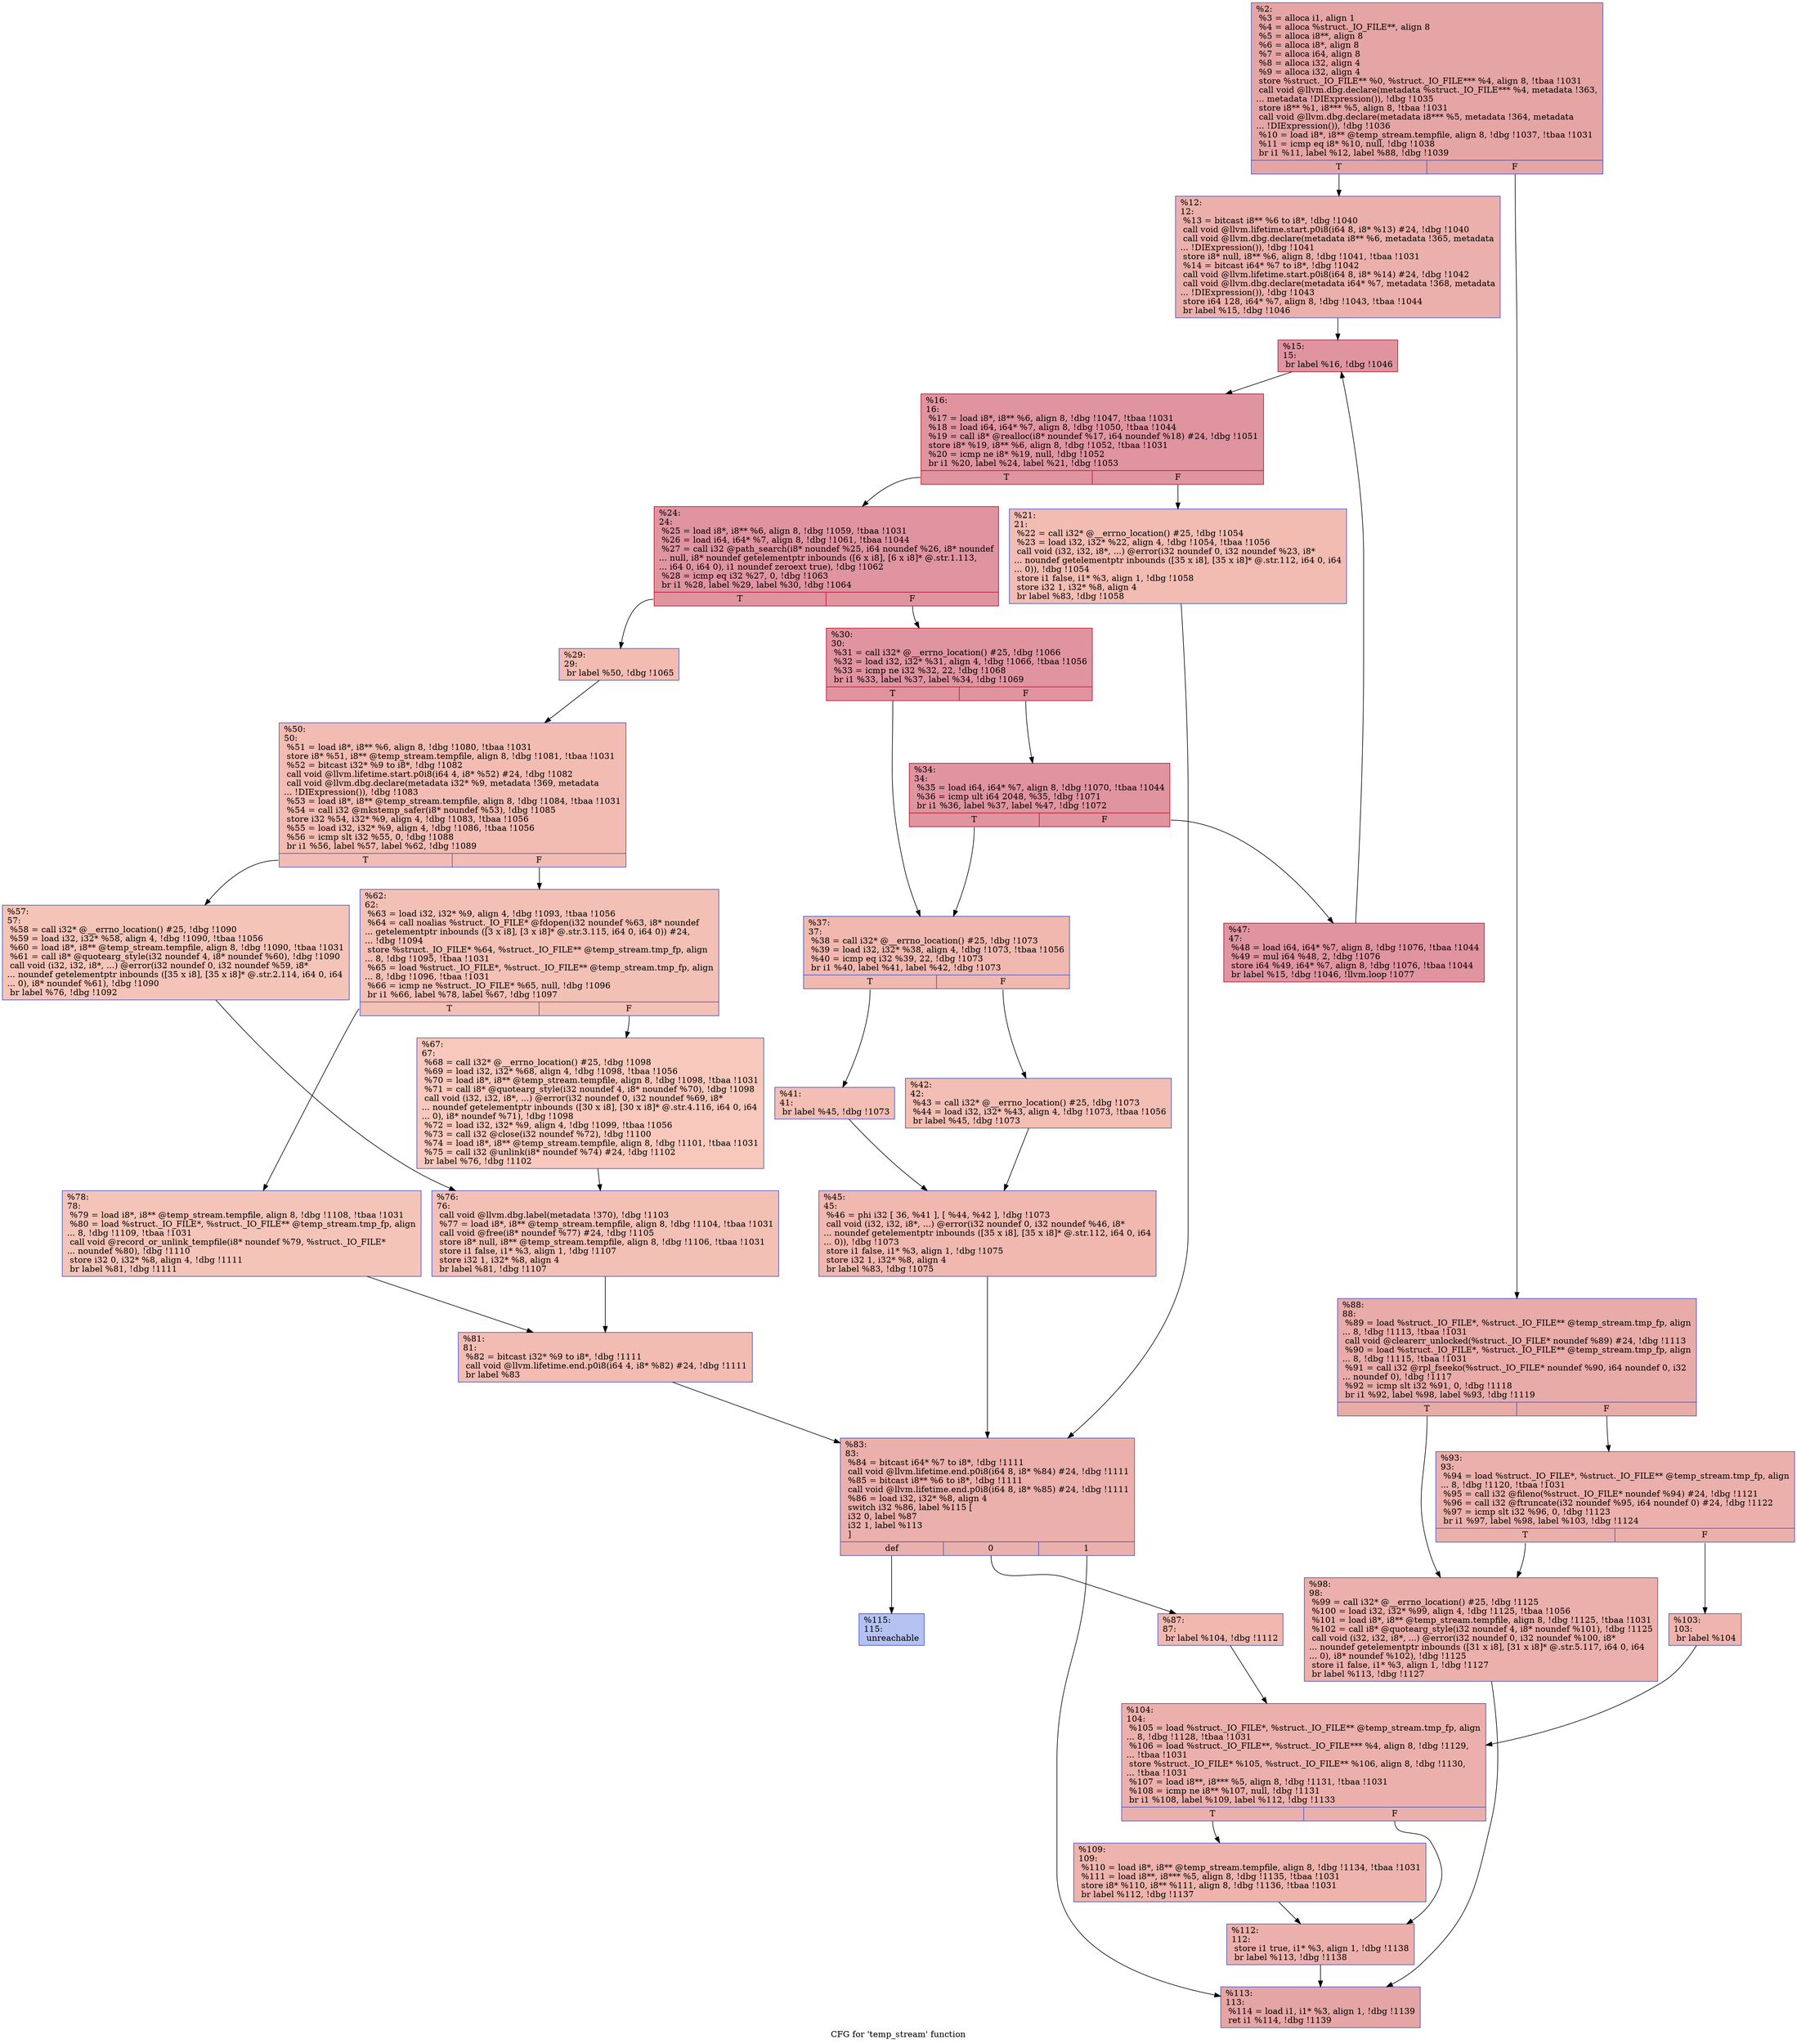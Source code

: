 digraph "CFG for 'temp_stream' function" {
	label="CFG for 'temp_stream' function";

	Node0xc32e80 [shape=record,color="#3d50c3ff", style=filled, fillcolor="#c5333470",label="{%2:\l  %3 = alloca i1, align 1\l  %4 = alloca %struct._IO_FILE**, align 8\l  %5 = alloca i8**, align 8\l  %6 = alloca i8*, align 8\l  %7 = alloca i64, align 8\l  %8 = alloca i32, align 4\l  %9 = alloca i32, align 4\l  store %struct._IO_FILE** %0, %struct._IO_FILE*** %4, align 8, !tbaa !1031\l  call void @llvm.dbg.declare(metadata %struct._IO_FILE*** %4, metadata !363,\l... metadata !DIExpression()), !dbg !1035\l  store i8** %1, i8*** %5, align 8, !tbaa !1031\l  call void @llvm.dbg.declare(metadata i8*** %5, metadata !364, metadata\l... !DIExpression()), !dbg !1036\l  %10 = load i8*, i8** @temp_stream.tempfile, align 8, !dbg !1037, !tbaa !1031\l  %11 = icmp eq i8* %10, null, !dbg !1038\l  br i1 %11, label %12, label %88, !dbg !1039\l|{<s0>T|<s1>F}}"];
	Node0xc32e80:s0 -> Node0xc32fe0;
	Node0xc32e80:s1 -> Node0xc336c0;
	Node0xc32fe0 [shape=record,color="#3d50c3ff", style=filled, fillcolor="#d24b4070",label="{%12:\l12:                                               \l  %13 = bitcast i8** %6 to i8*, !dbg !1040\l  call void @llvm.lifetime.start.p0i8(i64 8, i8* %13) #24, !dbg !1040\l  call void @llvm.dbg.declare(metadata i8** %6, metadata !365, metadata\l... !DIExpression()), !dbg !1041\l  store i8* null, i8** %6, align 8, !dbg !1041, !tbaa !1031\l  %14 = bitcast i64* %7 to i8*, !dbg !1042\l  call void @llvm.lifetime.start.p0i8(i64 8, i8* %14) #24, !dbg !1042\l  call void @llvm.dbg.declare(metadata i64* %7, metadata !368, metadata\l... !DIExpression()), !dbg !1043\l  store i64 128, i64* %7, align 8, !dbg !1043, !tbaa !1044\l  br label %15, !dbg !1046\l}"];
	Node0xc32fe0 -> Node0xc33030;
	Node0xc33030 [shape=record,color="#b70d28ff", style=filled, fillcolor="#b70d2870",label="{%15:\l15:                                               \l  br label %16, !dbg !1046\l}"];
	Node0xc33030 -> Node0xc33080;
	Node0xc33080 [shape=record,color="#b70d28ff", style=filled, fillcolor="#b70d2870",label="{%16:\l16:                                               \l  %17 = load i8*, i8** %6, align 8, !dbg !1047, !tbaa !1031\l  %18 = load i64, i64* %7, align 8, !dbg !1050, !tbaa !1044\l  %19 = call i8* @realloc(i8* noundef %17, i64 noundef %18) #24, !dbg !1051\l  store i8* %19, i8** %6, align 8, !dbg !1052, !tbaa !1031\l  %20 = icmp ne i8* %19, null, !dbg !1052\l  br i1 %20, label %24, label %21, !dbg !1053\l|{<s0>T|<s1>F}}"];
	Node0xc33080:s0 -> Node0xc33120;
	Node0xc33080:s1 -> Node0xc330d0;
	Node0xc330d0 [shape=record,color="#3d50c3ff", style=filled, fillcolor="#e1675170",label="{%21:\l21:                                               \l  %22 = call i32* @__errno_location() #25, !dbg !1054\l  %23 = load i32, i32* %22, align 4, !dbg !1054, !tbaa !1056\l  call void (i32, i32, i8*, ...) @error(i32 noundef 0, i32 noundef %23, i8*\l... noundef getelementptr inbounds ([35 x i8], [35 x i8]* @.str.112, i64 0, i64\l... 0)), !dbg !1054\l  store i1 false, i1* %3, align 1, !dbg !1058\l  store i32 1, i32* %8, align 4\l  br label %83, !dbg !1058\l}"];
	Node0xc330d0 -> Node0xc33620;
	Node0xc33120 [shape=record,color="#b70d28ff", style=filled, fillcolor="#b70d2870",label="{%24:\l24:                                               \l  %25 = load i8*, i8** %6, align 8, !dbg !1059, !tbaa !1031\l  %26 = load i64, i64* %7, align 8, !dbg !1061, !tbaa !1044\l  %27 = call i32 @path_search(i8* noundef %25, i64 noundef %26, i8* noundef\l... null, i8* noundef getelementptr inbounds ([6 x i8], [6 x i8]* @.str.1.113,\l... i64 0, i64 0), i1 noundef zeroext true), !dbg !1062\l  %28 = icmp eq i32 %27, 0, !dbg !1063\l  br i1 %28, label %29, label %30, !dbg !1064\l|{<s0>T|<s1>F}}"];
	Node0xc33120:s0 -> Node0xc33170;
	Node0xc33120:s1 -> Node0xc331c0;
	Node0xc33170 [shape=record,color="#3d50c3ff", style=filled, fillcolor="#e1675170",label="{%29:\l29:                                               \l  br label %50, !dbg !1065\l}"];
	Node0xc33170 -> Node0xc333f0;
	Node0xc331c0 [shape=record,color="#b70d28ff", style=filled, fillcolor="#b70d2870",label="{%30:\l30:                                               \l  %31 = call i32* @__errno_location() #25, !dbg !1066\l  %32 = load i32, i32* %31, align 4, !dbg !1066, !tbaa !1056\l  %33 = icmp ne i32 %32, 22, !dbg !1068\l  br i1 %33, label %37, label %34, !dbg !1069\l|{<s0>T|<s1>F}}"];
	Node0xc331c0:s0 -> Node0xc33260;
	Node0xc331c0:s1 -> Node0xc33210;
	Node0xc33210 [shape=record,color="#b70d28ff", style=filled, fillcolor="#b70d2870",label="{%34:\l34:                                               \l  %35 = load i64, i64* %7, align 8, !dbg !1070, !tbaa !1044\l  %36 = icmp ult i64 2048, %35, !dbg !1071\l  br i1 %36, label %37, label %47, !dbg !1072\l|{<s0>T|<s1>F}}"];
	Node0xc33210:s0 -> Node0xc33260;
	Node0xc33210:s1 -> Node0xc333a0;
	Node0xc33260 [shape=record,color="#3d50c3ff", style=filled, fillcolor="#dc5d4a70",label="{%37:\l37:                                               \l  %38 = call i32* @__errno_location() #25, !dbg !1073\l  %39 = load i32, i32* %38, align 4, !dbg !1073, !tbaa !1056\l  %40 = icmp eq i32 %39, 22, !dbg !1073\l  br i1 %40, label %41, label %42, !dbg !1073\l|{<s0>T|<s1>F}}"];
	Node0xc33260:s0 -> Node0xc332b0;
	Node0xc33260:s1 -> Node0xc33300;
	Node0xc332b0 [shape=record,color="#3d50c3ff", style=filled, fillcolor="#e36c5570",label="{%41:\l41:                                               \l  br label %45, !dbg !1073\l}"];
	Node0xc332b0 -> Node0xc33350;
	Node0xc33300 [shape=record,color="#3d50c3ff", style=filled, fillcolor="#e36c5570",label="{%42:\l42:                                               \l  %43 = call i32* @__errno_location() #25, !dbg !1073\l  %44 = load i32, i32* %43, align 4, !dbg !1073, !tbaa !1056\l  br label %45, !dbg !1073\l}"];
	Node0xc33300 -> Node0xc33350;
	Node0xc33350 [shape=record,color="#3d50c3ff", style=filled, fillcolor="#dc5d4a70",label="{%45:\l45:                                               \l  %46 = phi i32 [ 36, %41 ], [ %44, %42 ], !dbg !1073\l  call void (i32, i32, i8*, ...) @error(i32 noundef 0, i32 noundef %46, i8*\l... noundef getelementptr inbounds ([35 x i8], [35 x i8]* @.str.112, i64 0, i64\l... 0)), !dbg !1073\l  store i1 false, i1* %3, align 1, !dbg !1075\l  store i32 1, i32* %8, align 4\l  br label %83, !dbg !1075\l}"];
	Node0xc33350 -> Node0xc33620;
	Node0xc333a0 [shape=record,color="#b70d28ff", style=filled, fillcolor="#b70d2870",label="{%47:\l47:                                               \l  %48 = load i64, i64* %7, align 8, !dbg !1076, !tbaa !1044\l  %49 = mul i64 %48, 2, !dbg !1076\l  store i64 %49, i64* %7, align 8, !dbg !1076, !tbaa !1044\l  br label %15, !dbg !1046, !llvm.loop !1077\l}"];
	Node0xc333a0 -> Node0xc33030;
	Node0xc333f0 [shape=record,color="#3d50c3ff", style=filled, fillcolor="#e1675170",label="{%50:\l50:                                               \l  %51 = load i8*, i8** %6, align 8, !dbg !1080, !tbaa !1031\l  store i8* %51, i8** @temp_stream.tempfile, align 8, !dbg !1081, !tbaa !1031\l  %52 = bitcast i32* %9 to i8*, !dbg !1082\l  call void @llvm.lifetime.start.p0i8(i64 4, i8* %52) #24, !dbg !1082\l  call void @llvm.dbg.declare(metadata i32* %9, metadata !369, metadata\l... !DIExpression()), !dbg !1083\l  %53 = load i8*, i8** @temp_stream.tempfile, align 8, !dbg !1084, !tbaa !1031\l  %54 = call i32 @mkstemp_safer(i8* noundef %53), !dbg !1085\l  store i32 %54, i32* %9, align 4, !dbg !1083, !tbaa !1056\l  %55 = load i32, i32* %9, align 4, !dbg !1086, !tbaa !1056\l  %56 = icmp slt i32 %55, 0, !dbg !1088\l  br i1 %56, label %57, label %62, !dbg !1089\l|{<s0>T|<s1>F}}"];
	Node0xc333f0:s0 -> Node0xc33440;
	Node0xc333f0:s1 -> Node0xc33490;
	Node0xc33440 [shape=record,color="#3d50c3ff", style=filled, fillcolor="#e97a5f70",label="{%57:\l57:                                               \l  %58 = call i32* @__errno_location() #25, !dbg !1090\l  %59 = load i32, i32* %58, align 4, !dbg !1090, !tbaa !1056\l  %60 = load i8*, i8** @temp_stream.tempfile, align 8, !dbg !1090, !tbaa !1031\l  %61 = call i8* @quotearg_style(i32 noundef 4, i8* noundef %60), !dbg !1090\l  call void (i32, i32, i8*, ...) @error(i32 noundef 0, i32 noundef %59, i8*\l... noundef getelementptr inbounds ([35 x i8], [35 x i8]* @.str.2.114, i64 0, i64\l... 0), i8* noundef %61), !dbg !1090\l  br label %76, !dbg !1092\l}"];
	Node0xc33440 -> Node0xc33530;
	Node0xc33490 [shape=record,color="#3d50c3ff", style=filled, fillcolor="#e5705870",label="{%62:\l62:                                               \l  %63 = load i32, i32* %9, align 4, !dbg !1093, !tbaa !1056\l  %64 = call noalias %struct._IO_FILE* @fdopen(i32 noundef %63, i8* noundef\l... getelementptr inbounds ([3 x i8], [3 x i8]* @.str.3.115, i64 0, i64 0)) #24,\l... !dbg !1094\l  store %struct._IO_FILE* %64, %struct._IO_FILE** @temp_stream.tmp_fp, align\l... 8, !dbg !1095, !tbaa !1031\l  %65 = load %struct._IO_FILE*, %struct._IO_FILE** @temp_stream.tmp_fp, align\l... 8, !dbg !1096, !tbaa !1031\l  %66 = icmp ne %struct._IO_FILE* %65, null, !dbg !1096\l  br i1 %66, label %78, label %67, !dbg !1097\l|{<s0>T|<s1>F}}"];
	Node0xc33490:s0 -> Node0xc33580;
	Node0xc33490:s1 -> Node0xc334e0;
	Node0xc334e0 [shape=record,color="#3d50c3ff", style=filled, fillcolor="#ed836670",label="{%67:\l67:                                               \l  %68 = call i32* @__errno_location() #25, !dbg !1098\l  %69 = load i32, i32* %68, align 4, !dbg !1098, !tbaa !1056\l  %70 = load i8*, i8** @temp_stream.tempfile, align 8, !dbg !1098, !tbaa !1031\l  %71 = call i8* @quotearg_style(i32 noundef 4, i8* noundef %70), !dbg !1098\l  call void (i32, i32, i8*, ...) @error(i32 noundef 0, i32 noundef %69, i8*\l... noundef getelementptr inbounds ([30 x i8], [30 x i8]* @.str.4.116, i64 0, i64\l... 0), i8* noundef %71), !dbg !1098\l  %72 = load i32, i32* %9, align 4, !dbg !1099, !tbaa !1056\l  %73 = call i32 @close(i32 noundef %72), !dbg !1100\l  %74 = load i8*, i8** @temp_stream.tempfile, align 8, !dbg !1101, !tbaa !1031\l  %75 = call i32 @unlink(i8* noundef %74) #24, !dbg !1102\l  br label %76, !dbg !1102\l}"];
	Node0xc334e0 -> Node0xc33530;
	Node0xc33530 [shape=record,color="#3d50c3ff", style=filled, fillcolor="#e5705870",label="{%76:\l76:                                               \l  call void @llvm.dbg.label(metadata !370), !dbg !1103\l  %77 = load i8*, i8** @temp_stream.tempfile, align 8, !dbg !1104, !tbaa !1031\l  call void @free(i8* noundef %77) #24, !dbg !1105\l  store i8* null, i8** @temp_stream.tempfile, align 8, !dbg !1106, !tbaa !1031\l  store i1 false, i1* %3, align 1, !dbg !1107\l  store i32 1, i32* %8, align 4\l  br label %81, !dbg !1107\l}"];
	Node0xc33530 -> Node0xc335d0;
	Node0xc33580 [shape=record,color="#3d50c3ff", style=filled, fillcolor="#e97a5f70",label="{%78:\l78:                                               \l  %79 = load i8*, i8** @temp_stream.tempfile, align 8, !dbg !1108, !tbaa !1031\l  %80 = load %struct._IO_FILE*, %struct._IO_FILE** @temp_stream.tmp_fp, align\l... 8, !dbg !1109, !tbaa !1031\l  call void @record_or_unlink_tempfile(i8* noundef %79, %struct._IO_FILE*\l... noundef %80), !dbg !1110\l  store i32 0, i32* %8, align 4, !dbg !1111\l  br label %81, !dbg !1111\l}"];
	Node0xc33580 -> Node0xc335d0;
	Node0xc335d0 [shape=record,color="#3d50c3ff", style=filled, fillcolor="#e1675170",label="{%81:\l81:                                               \l  %82 = bitcast i32* %9 to i8*, !dbg !1111\l  call void @llvm.lifetime.end.p0i8(i64 4, i8* %82) #24, !dbg !1111\l  br label %83\l}"];
	Node0xc335d0 -> Node0xc33620;
	Node0xc33620 [shape=record,color="#3d50c3ff", style=filled, fillcolor="#d24b4070",label="{%83:\l83:                                               \l  %84 = bitcast i64* %7 to i8*, !dbg !1111\l  call void @llvm.lifetime.end.p0i8(i64 8, i8* %84) #24, !dbg !1111\l  %85 = bitcast i8** %6 to i8*, !dbg !1111\l  call void @llvm.lifetime.end.p0i8(i64 8, i8* %85) #24, !dbg !1111\l  %86 = load i32, i32* %8, align 4\l  switch i32 %86, label %115 [\l    i32 0, label %87\l    i32 1, label %113\l  ]\l|{<s0>def|<s1>0|<s2>1}}"];
	Node0xc33620:s0 -> Node0xc33940;
	Node0xc33620:s1 -> Node0xc33670;
	Node0xc33620:s2 -> Node0xc338f0;
	Node0xc33670 [shape=record,color="#3d50c3ff", style=filled, fillcolor="#dc5d4a70",label="{%87:\l87:                                               \l  br label %104, !dbg !1112\l}"];
	Node0xc33670 -> Node0xc33800;
	Node0xc336c0 [shape=record,color="#3d50c3ff", style=filled, fillcolor="#cc403a70",label="{%88:\l88:                                               \l  %89 = load %struct._IO_FILE*, %struct._IO_FILE** @temp_stream.tmp_fp, align\l... 8, !dbg !1113, !tbaa !1031\l  call void @clearerr_unlocked(%struct._IO_FILE* noundef %89) #24, !dbg !1113\l  %90 = load %struct._IO_FILE*, %struct._IO_FILE** @temp_stream.tmp_fp, align\l... 8, !dbg !1115, !tbaa !1031\l  %91 = call i32 @rpl_fseeko(%struct._IO_FILE* noundef %90, i64 noundef 0, i32\l... noundef 0), !dbg !1117\l  %92 = icmp slt i32 %91, 0, !dbg !1118\l  br i1 %92, label %98, label %93, !dbg !1119\l|{<s0>T|<s1>F}}"];
	Node0xc336c0:s0 -> Node0xc33760;
	Node0xc336c0:s1 -> Node0xc33710;
	Node0xc33710 [shape=record,color="#3d50c3ff", style=filled, fillcolor="#d24b4070",label="{%93:\l93:                                               \l  %94 = load %struct._IO_FILE*, %struct._IO_FILE** @temp_stream.tmp_fp, align\l... 8, !dbg !1120, !tbaa !1031\l  %95 = call i32 @fileno(%struct._IO_FILE* noundef %94) #24, !dbg !1121\l  %96 = call i32 @ftruncate(i32 noundef %95, i64 noundef 0) #24, !dbg !1122\l  %97 = icmp slt i32 %96, 0, !dbg !1123\l  br i1 %97, label %98, label %103, !dbg !1124\l|{<s0>T|<s1>F}}"];
	Node0xc33710:s0 -> Node0xc33760;
	Node0xc33710:s1 -> Node0xc337b0;
	Node0xc33760 [shape=record,color="#3d50c3ff", style=filled, fillcolor="#d24b4070",label="{%98:\l98:                                               \l  %99 = call i32* @__errno_location() #25, !dbg !1125\l  %100 = load i32, i32* %99, align 4, !dbg !1125, !tbaa !1056\l  %101 = load i8*, i8** @temp_stream.tempfile, align 8, !dbg !1125, !tbaa !1031\l  %102 = call i8* @quotearg_style(i32 noundef 4, i8* noundef %101), !dbg !1125\l  call void (i32, i32, i8*, ...) @error(i32 noundef 0, i32 noundef %100, i8*\l... noundef getelementptr inbounds ([31 x i8], [31 x i8]* @.str.5.117, i64 0, i64\l... 0), i8* noundef %102), !dbg !1125\l  store i1 false, i1* %3, align 1, !dbg !1127\l  br label %113, !dbg !1127\l}"];
	Node0xc33760 -> Node0xc338f0;
	Node0xc337b0 [shape=record,color="#3d50c3ff", style=filled, fillcolor="#d8564670",label="{%103:\l103:                                              \l  br label %104\l}"];
	Node0xc337b0 -> Node0xc33800;
	Node0xc33800 [shape=record,color="#3d50c3ff", style=filled, fillcolor="#d24b4070",label="{%104:\l104:                                              \l  %105 = load %struct._IO_FILE*, %struct._IO_FILE** @temp_stream.tmp_fp, align\l... 8, !dbg !1128, !tbaa !1031\l  %106 = load %struct._IO_FILE**, %struct._IO_FILE*** %4, align 8, !dbg !1129,\l... !tbaa !1031\l  store %struct._IO_FILE* %105, %struct._IO_FILE** %106, align 8, !dbg !1130,\l... !tbaa !1031\l  %107 = load i8**, i8*** %5, align 8, !dbg !1131, !tbaa !1031\l  %108 = icmp ne i8** %107, null, !dbg !1131\l  br i1 %108, label %109, label %112, !dbg !1133\l|{<s0>T|<s1>F}}"];
	Node0xc33800:s0 -> Node0xc33850;
	Node0xc33800:s1 -> Node0xc338a0;
	Node0xc33850 [shape=record,color="#3d50c3ff", style=filled, fillcolor="#d6524470",label="{%109:\l109:                                              \l  %110 = load i8*, i8** @temp_stream.tempfile, align 8, !dbg !1134, !tbaa !1031\l  %111 = load i8**, i8*** %5, align 8, !dbg !1135, !tbaa !1031\l  store i8* %110, i8** %111, align 8, !dbg !1136, !tbaa !1031\l  br label %112, !dbg !1137\l}"];
	Node0xc33850 -> Node0xc338a0;
	Node0xc338a0 [shape=record,color="#3d50c3ff", style=filled, fillcolor="#d24b4070",label="{%112:\l112:                                              \l  store i1 true, i1* %3, align 1, !dbg !1138\l  br label %113, !dbg !1138\l}"];
	Node0xc338a0 -> Node0xc338f0;
	Node0xc338f0 [shape=record,color="#3d50c3ff", style=filled, fillcolor="#c5333470",label="{%113:\l113:                                              \l  %114 = load i1, i1* %3, align 1, !dbg !1139\l  ret i1 %114, !dbg !1139\l}"];
	Node0xc33940 [shape=record,color="#3d50c3ff", style=filled, fillcolor="#5572df70",label="{%115:\l115:                                              \l  unreachable\l}"];
}
